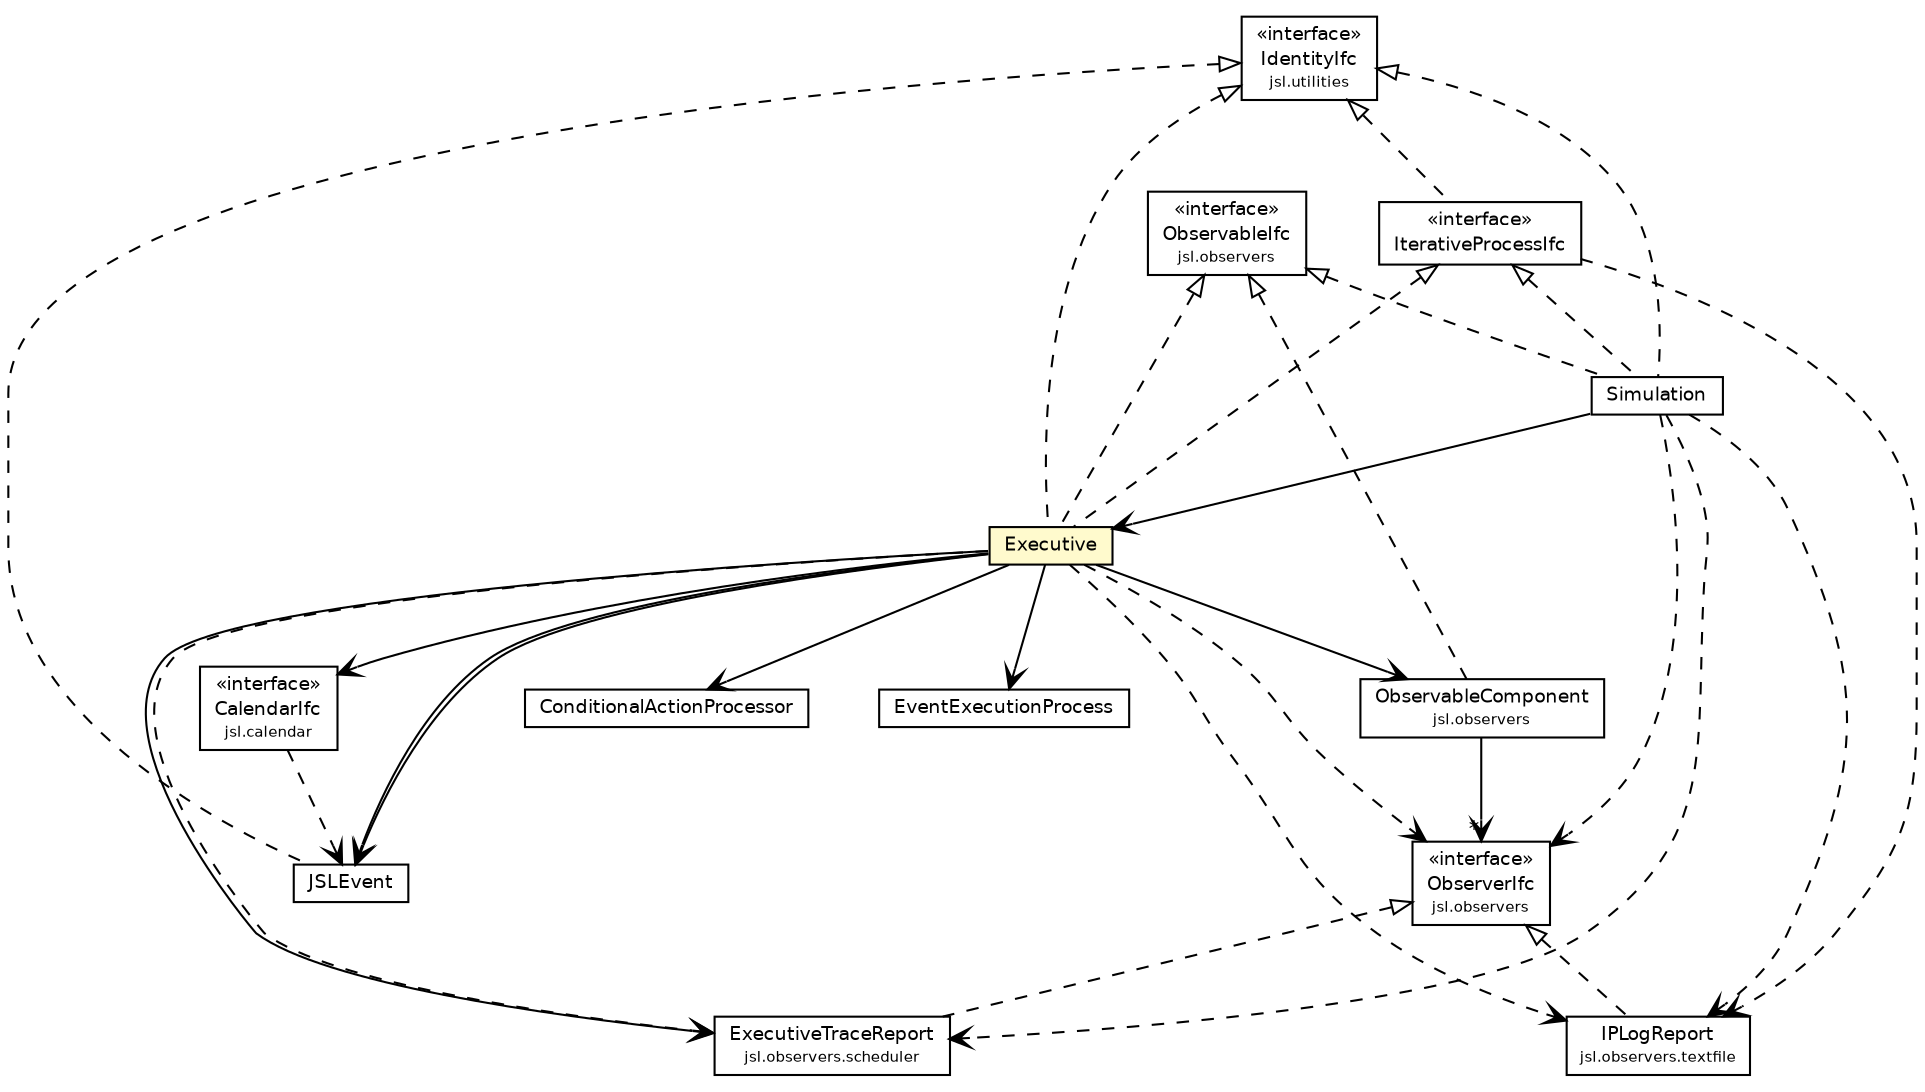 #!/usr/local/bin/dot
#
# Class diagram 
# Generated by UMLGraph version 5.4 (http://www.umlgraph.org/)
#

digraph G {
	edge [fontname="Helvetica",fontsize=10,labelfontname="Helvetica",labelfontsize=10];
	node [fontname="Helvetica",fontsize=10,shape=plaintext];
	nodesep=0.25;
	ranksep=0.5;
	// jsl.calendar.CalendarIfc
	c83596 [label=<<table title="jsl.calendar.CalendarIfc" border="0" cellborder="1" cellspacing="0" cellpadding="2" port="p" href="../calendar/CalendarIfc.html">
		<tr><td><table border="0" cellspacing="0" cellpadding="1">
<tr><td align="center" balign="center"> &#171;interface&#187; </td></tr>
<tr><td align="center" balign="center"> CalendarIfc </td></tr>
<tr><td align="center" balign="center"><font point-size="7.0"> jsl.calendar </font></td></tr>
		</table></td></tr>
		</table>>, URL="../calendar/CalendarIfc.html", fontname="Helvetica", fontcolor="black", fontsize=9.0];
	// jsl.modeling.Simulation
	c83603 [label=<<table title="jsl.modeling.Simulation" border="0" cellborder="1" cellspacing="0" cellpadding="2" port="p" href="./Simulation.html">
		<tr><td><table border="0" cellspacing="0" cellpadding="1">
<tr><td align="center" balign="center"> Simulation </td></tr>
		</table></td></tr>
		</table>>, URL="./Simulation.html", fontname="Helvetica", fontcolor="black", fontsize=9.0];
	// jsl.modeling.JSLEvent
	c83617 [label=<<table title="jsl.modeling.JSLEvent" border="0" cellborder="1" cellspacing="0" cellpadding="2" port="p" href="./JSLEvent.html">
		<tr><td><table border="0" cellspacing="0" cellpadding="1">
<tr><td align="center" balign="center"> JSLEvent </td></tr>
		</table></td></tr>
		</table>>, URL="./JSLEvent.html", fontname="Helvetica", fontcolor="black", fontsize=9.0];
	// jsl.modeling.IterativeProcessIfc
	c83618 [label=<<table title="jsl.modeling.IterativeProcessIfc" border="0" cellborder="1" cellspacing="0" cellpadding="2" port="p" href="./IterativeProcessIfc.html">
		<tr><td><table border="0" cellspacing="0" cellpadding="1">
<tr><td align="center" balign="center"> &#171;interface&#187; </td></tr>
<tr><td align="center" balign="center"> IterativeProcessIfc </td></tr>
		</table></td></tr>
		</table>>, URL="./IterativeProcessIfc.html", fontname="Helvetica", fontcolor="black", fontsize=9.0];
	// jsl.modeling.Executive
	c83623 [label=<<table title="jsl.modeling.Executive" border="0" cellborder="1" cellspacing="0" cellpadding="2" port="p" bgcolor="lemonChiffon" href="./Executive.html">
		<tr><td><table border="0" cellspacing="0" cellpadding="1">
<tr><td align="center" balign="center"> Executive </td></tr>
		</table></td></tr>
		</table>>, URL="./Executive.html", fontname="Helvetica", fontcolor="black", fontsize=9.0];
	// jsl.modeling.Executive.EventExecutionProcess
	c83625 [label=<<table title="jsl.modeling.Executive.EventExecutionProcess" border="0" cellborder="1" cellspacing="0" cellpadding="2" port="p" href="./Executive.EventExecutionProcess.html">
		<tr><td><table border="0" cellspacing="0" cellpadding="1">
<tr><td align="center" balign="center"> EventExecutionProcess </td></tr>
		</table></td></tr>
		</table>>, URL="./Executive.EventExecutionProcess.html", fontname="Helvetica", fontcolor="black", fontsize=9.0];
	// jsl.modeling.ConditionalActionProcessor
	c83627 [label=<<table title="jsl.modeling.ConditionalActionProcessor" border="0" cellborder="1" cellspacing="0" cellpadding="2" port="p" href="./ConditionalActionProcessor.html">
		<tr><td><table border="0" cellspacing="0" cellpadding="1">
<tr><td align="center" balign="center"> ConditionalActionProcessor </td></tr>
		</table></td></tr>
		</table>>, URL="./ConditionalActionProcessor.html", fontname="Helvetica", fontcolor="black", fontsize=9.0];
	// jsl.observers.ObserverIfc
	c83881 [label=<<table title="jsl.observers.ObserverIfc" border="0" cellborder="1" cellspacing="0" cellpadding="2" port="p" href="../observers/ObserverIfc.html">
		<tr><td><table border="0" cellspacing="0" cellpadding="1">
<tr><td align="center" balign="center"> &#171;interface&#187; </td></tr>
<tr><td align="center" balign="center"> ObserverIfc </td></tr>
<tr><td align="center" balign="center"><font point-size="7.0"> jsl.observers </font></td></tr>
		</table></td></tr>
		</table>>, URL="../observers/ObserverIfc.html", fontname="Helvetica", fontcolor="black", fontsize=9.0];
	// jsl.observers.ObservableIfc
	c83882 [label=<<table title="jsl.observers.ObservableIfc" border="0" cellborder="1" cellspacing="0" cellpadding="2" port="p" href="../observers/ObservableIfc.html">
		<tr><td><table border="0" cellspacing="0" cellpadding="1">
<tr><td align="center" balign="center"> &#171;interface&#187; </td></tr>
<tr><td align="center" balign="center"> ObservableIfc </td></tr>
<tr><td align="center" balign="center"><font point-size="7.0"> jsl.observers </font></td></tr>
		</table></td></tr>
		</table>>, URL="../observers/ObservableIfc.html", fontname="Helvetica", fontcolor="black", fontsize=9.0];
	// jsl.observers.ObservableComponent
	c83883 [label=<<table title="jsl.observers.ObservableComponent" border="0" cellborder="1" cellspacing="0" cellpadding="2" port="p" href="../observers/ObservableComponent.html">
		<tr><td><table border="0" cellspacing="0" cellpadding="1">
<tr><td align="center" balign="center"> ObservableComponent </td></tr>
<tr><td align="center" balign="center"><font point-size="7.0"> jsl.observers </font></td></tr>
		</table></td></tr>
		</table>>, URL="../observers/ObservableComponent.html", fontname="Helvetica", fontcolor="black", fontsize=9.0];
	// jsl.observers.scheduler.ExecutiveTraceReport
	c83894 [label=<<table title="jsl.observers.scheduler.ExecutiveTraceReport" border="0" cellborder="1" cellspacing="0" cellpadding="2" port="p" href="../observers/scheduler/ExecutiveTraceReport.html">
		<tr><td><table border="0" cellspacing="0" cellpadding="1">
<tr><td align="center" balign="center"> ExecutiveTraceReport </td></tr>
<tr><td align="center" balign="center"><font point-size="7.0"> jsl.observers.scheduler </font></td></tr>
		</table></td></tr>
		</table>>, URL="../observers/scheduler/ExecutiveTraceReport.html", fontname="Helvetica", fontcolor="black", fontsize=9.0];
	// jsl.observers.textfile.IPLogReport
	c83898 [label=<<table title="jsl.observers.textfile.IPLogReport" border="0" cellborder="1" cellspacing="0" cellpadding="2" port="p" href="../observers/textfile/IPLogReport.html">
		<tr><td><table border="0" cellspacing="0" cellpadding="1">
<tr><td align="center" balign="center"> IPLogReport </td></tr>
<tr><td align="center" balign="center"><font point-size="7.0"> jsl.observers.textfile </font></td></tr>
		</table></td></tr>
		</table>>, URL="../observers/textfile/IPLogReport.html", fontname="Helvetica", fontcolor="black", fontsize=9.0];
	// jsl.utilities.IdentityIfc
	c83916 [label=<<table title="jsl.utilities.IdentityIfc" border="0" cellborder="1" cellspacing="0" cellpadding="2" port="p" href="../utilities/IdentityIfc.html">
		<tr><td><table border="0" cellspacing="0" cellpadding="1">
<tr><td align="center" balign="center"> &#171;interface&#187; </td></tr>
<tr><td align="center" balign="center"> IdentityIfc </td></tr>
<tr><td align="center" balign="center"><font point-size="7.0"> jsl.utilities </font></td></tr>
		</table></td></tr>
		</table>>, URL="../utilities/IdentityIfc.html", fontname="Helvetica", fontcolor="black", fontsize=9.0];
	//jsl.modeling.Simulation implements jsl.utilities.IdentityIfc
	c83916:p -> c83603:p [dir=back,arrowtail=empty,style=dashed];
	//jsl.modeling.Simulation implements jsl.observers.ObservableIfc
	c83882:p -> c83603:p [dir=back,arrowtail=empty,style=dashed];
	//jsl.modeling.Simulation implements jsl.modeling.IterativeProcessIfc
	c83618:p -> c83603:p [dir=back,arrowtail=empty,style=dashed];
	//jsl.modeling.JSLEvent implements jsl.utilities.IdentityIfc
	c83916:p -> c83617:p [dir=back,arrowtail=empty,style=dashed];
	//jsl.modeling.IterativeProcessIfc implements jsl.utilities.IdentityIfc
	c83916:p -> c83618:p [dir=back,arrowtail=empty,style=dashed];
	//jsl.modeling.Executive implements jsl.utilities.IdentityIfc
	c83916:p -> c83623:p [dir=back,arrowtail=empty,style=dashed];
	//jsl.modeling.Executive implements jsl.observers.ObservableIfc
	c83882:p -> c83623:p [dir=back,arrowtail=empty,style=dashed];
	//jsl.modeling.Executive implements jsl.modeling.IterativeProcessIfc
	c83618:p -> c83623:p [dir=back,arrowtail=empty,style=dashed];
	//jsl.observers.ObservableComponent implements jsl.observers.ObservableIfc
	c83882:p -> c83883:p [dir=back,arrowtail=empty,style=dashed];
	//jsl.observers.scheduler.ExecutiveTraceReport implements jsl.observers.ObserverIfc
	c83881:p -> c83894:p [dir=back,arrowtail=empty,style=dashed];
	//jsl.observers.textfile.IPLogReport implements jsl.observers.ObserverIfc
	c83881:p -> c83898:p [dir=back,arrowtail=empty,style=dashed];
	// jsl.modeling.Simulation NAVASSOC jsl.modeling.Executive
	c83603:p -> c83623:p [taillabel="", label="", headlabel="", fontname="Helvetica", fontcolor="black", fontsize=10.0, color="black", arrowhead=open];
	// jsl.modeling.Executive NAVASSOC jsl.calendar.CalendarIfc
	c83623:p -> c83596:p [taillabel="", label="", headlabel="", fontname="Helvetica", fontcolor="black", fontsize=10.0, color="black", arrowhead=open];
	// jsl.modeling.Executive NAVASSOC jsl.modeling.JSLEvent
	c83623:p -> c83617:p [taillabel="", label="", headlabel="", fontname="Helvetica", fontcolor="black", fontsize=10.0, color="black", arrowhead=open];
	// jsl.modeling.Executive NAVASSOC jsl.observers.ObservableComponent
	c83623:p -> c83883:p [taillabel="", label="", headlabel="", fontname="Helvetica", fontcolor="black", fontsize=10.0, color="black", arrowhead=open];
	// jsl.modeling.Executive NAVASSOC jsl.modeling.Executive.EventExecutionProcess
	c83623:p -> c83625:p [taillabel="", label="", headlabel="", fontname="Helvetica", fontcolor="black", fontsize=10.0, color="black", arrowhead=open];
	// jsl.modeling.Executive NAVASSOC jsl.modeling.ConditionalActionProcessor
	c83623:p -> c83627:p [taillabel="", label="", headlabel="", fontname="Helvetica", fontcolor="black", fontsize=10.0, color="black", arrowhead=open];
	// jsl.modeling.Executive NAVASSOC jsl.modeling.JSLEvent
	c83623:p -> c83617:p [taillabel="", label="", headlabel="", fontname="Helvetica", fontcolor="black", fontsize=10.0, color="black", arrowhead=open];
	// jsl.modeling.Executive NAVASSOC jsl.observers.scheduler.ExecutiveTraceReport
	c83623:p -> c83894:p [taillabel="", label="", headlabel="", fontname="Helvetica", fontcolor="black", fontsize=10.0, color="black", arrowhead=open];
	// jsl.observers.ObservableComponent NAVASSOC jsl.observers.ObserverIfc
	c83883:p -> c83881:p [taillabel="", label="", headlabel="*", fontname="Helvetica", fontcolor="black", fontsize=10.0, color="black", arrowhead=open];
	// jsl.calendar.CalendarIfc DEPEND jsl.modeling.JSLEvent
	c83596:p -> c83617:p [taillabel="", label="", headlabel="", fontname="Helvetica", fontcolor="black", fontsize=10.0, color="black", arrowhead=open, style=dashed];
	// jsl.modeling.Simulation DEPEND jsl.observers.ObserverIfc
	c83603:p -> c83881:p [taillabel="", label="", headlabel="", fontname="Helvetica", fontcolor="black", fontsize=10.0, color="black", arrowhead=open, style=dashed];
	// jsl.modeling.Simulation DEPEND jsl.observers.textfile.IPLogReport
	c83603:p -> c83898:p [taillabel="", label="", headlabel="", fontname="Helvetica", fontcolor="black", fontsize=10.0, color="black", arrowhead=open, style=dashed];
	// jsl.modeling.Simulation DEPEND jsl.observers.scheduler.ExecutiveTraceReport
	c83603:p -> c83894:p [taillabel="", label="", headlabel="", fontname="Helvetica", fontcolor="black", fontsize=10.0, color="black", arrowhead=open, style=dashed];
	// jsl.modeling.IterativeProcessIfc DEPEND jsl.observers.textfile.IPLogReport
	c83618:p -> c83898:p [taillabel="", label="", headlabel="", fontname="Helvetica", fontcolor="black", fontsize=10.0, color="black", arrowhead=open, style=dashed];
	// jsl.modeling.Executive DEPEND jsl.observers.ObserverIfc
	c83623:p -> c83881:p [taillabel="", label="", headlabel="", fontname="Helvetica", fontcolor="black", fontsize=10.0, color="black", arrowhead=open, style=dashed];
	// jsl.modeling.Executive DEPEND jsl.observers.textfile.IPLogReport
	c83623:p -> c83898:p [taillabel="", label="", headlabel="", fontname="Helvetica", fontcolor="black", fontsize=10.0, color="black", arrowhead=open, style=dashed];
	// jsl.modeling.Executive DEPEND jsl.observers.scheduler.ExecutiveTraceReport
	c83623:p -> c83894:p [taillabel="", label="", headlabel="", fontname="Helvetica", fontcolor="black", fontsize=10.0, color="black", arrowhead=open, style=dashed];
}

